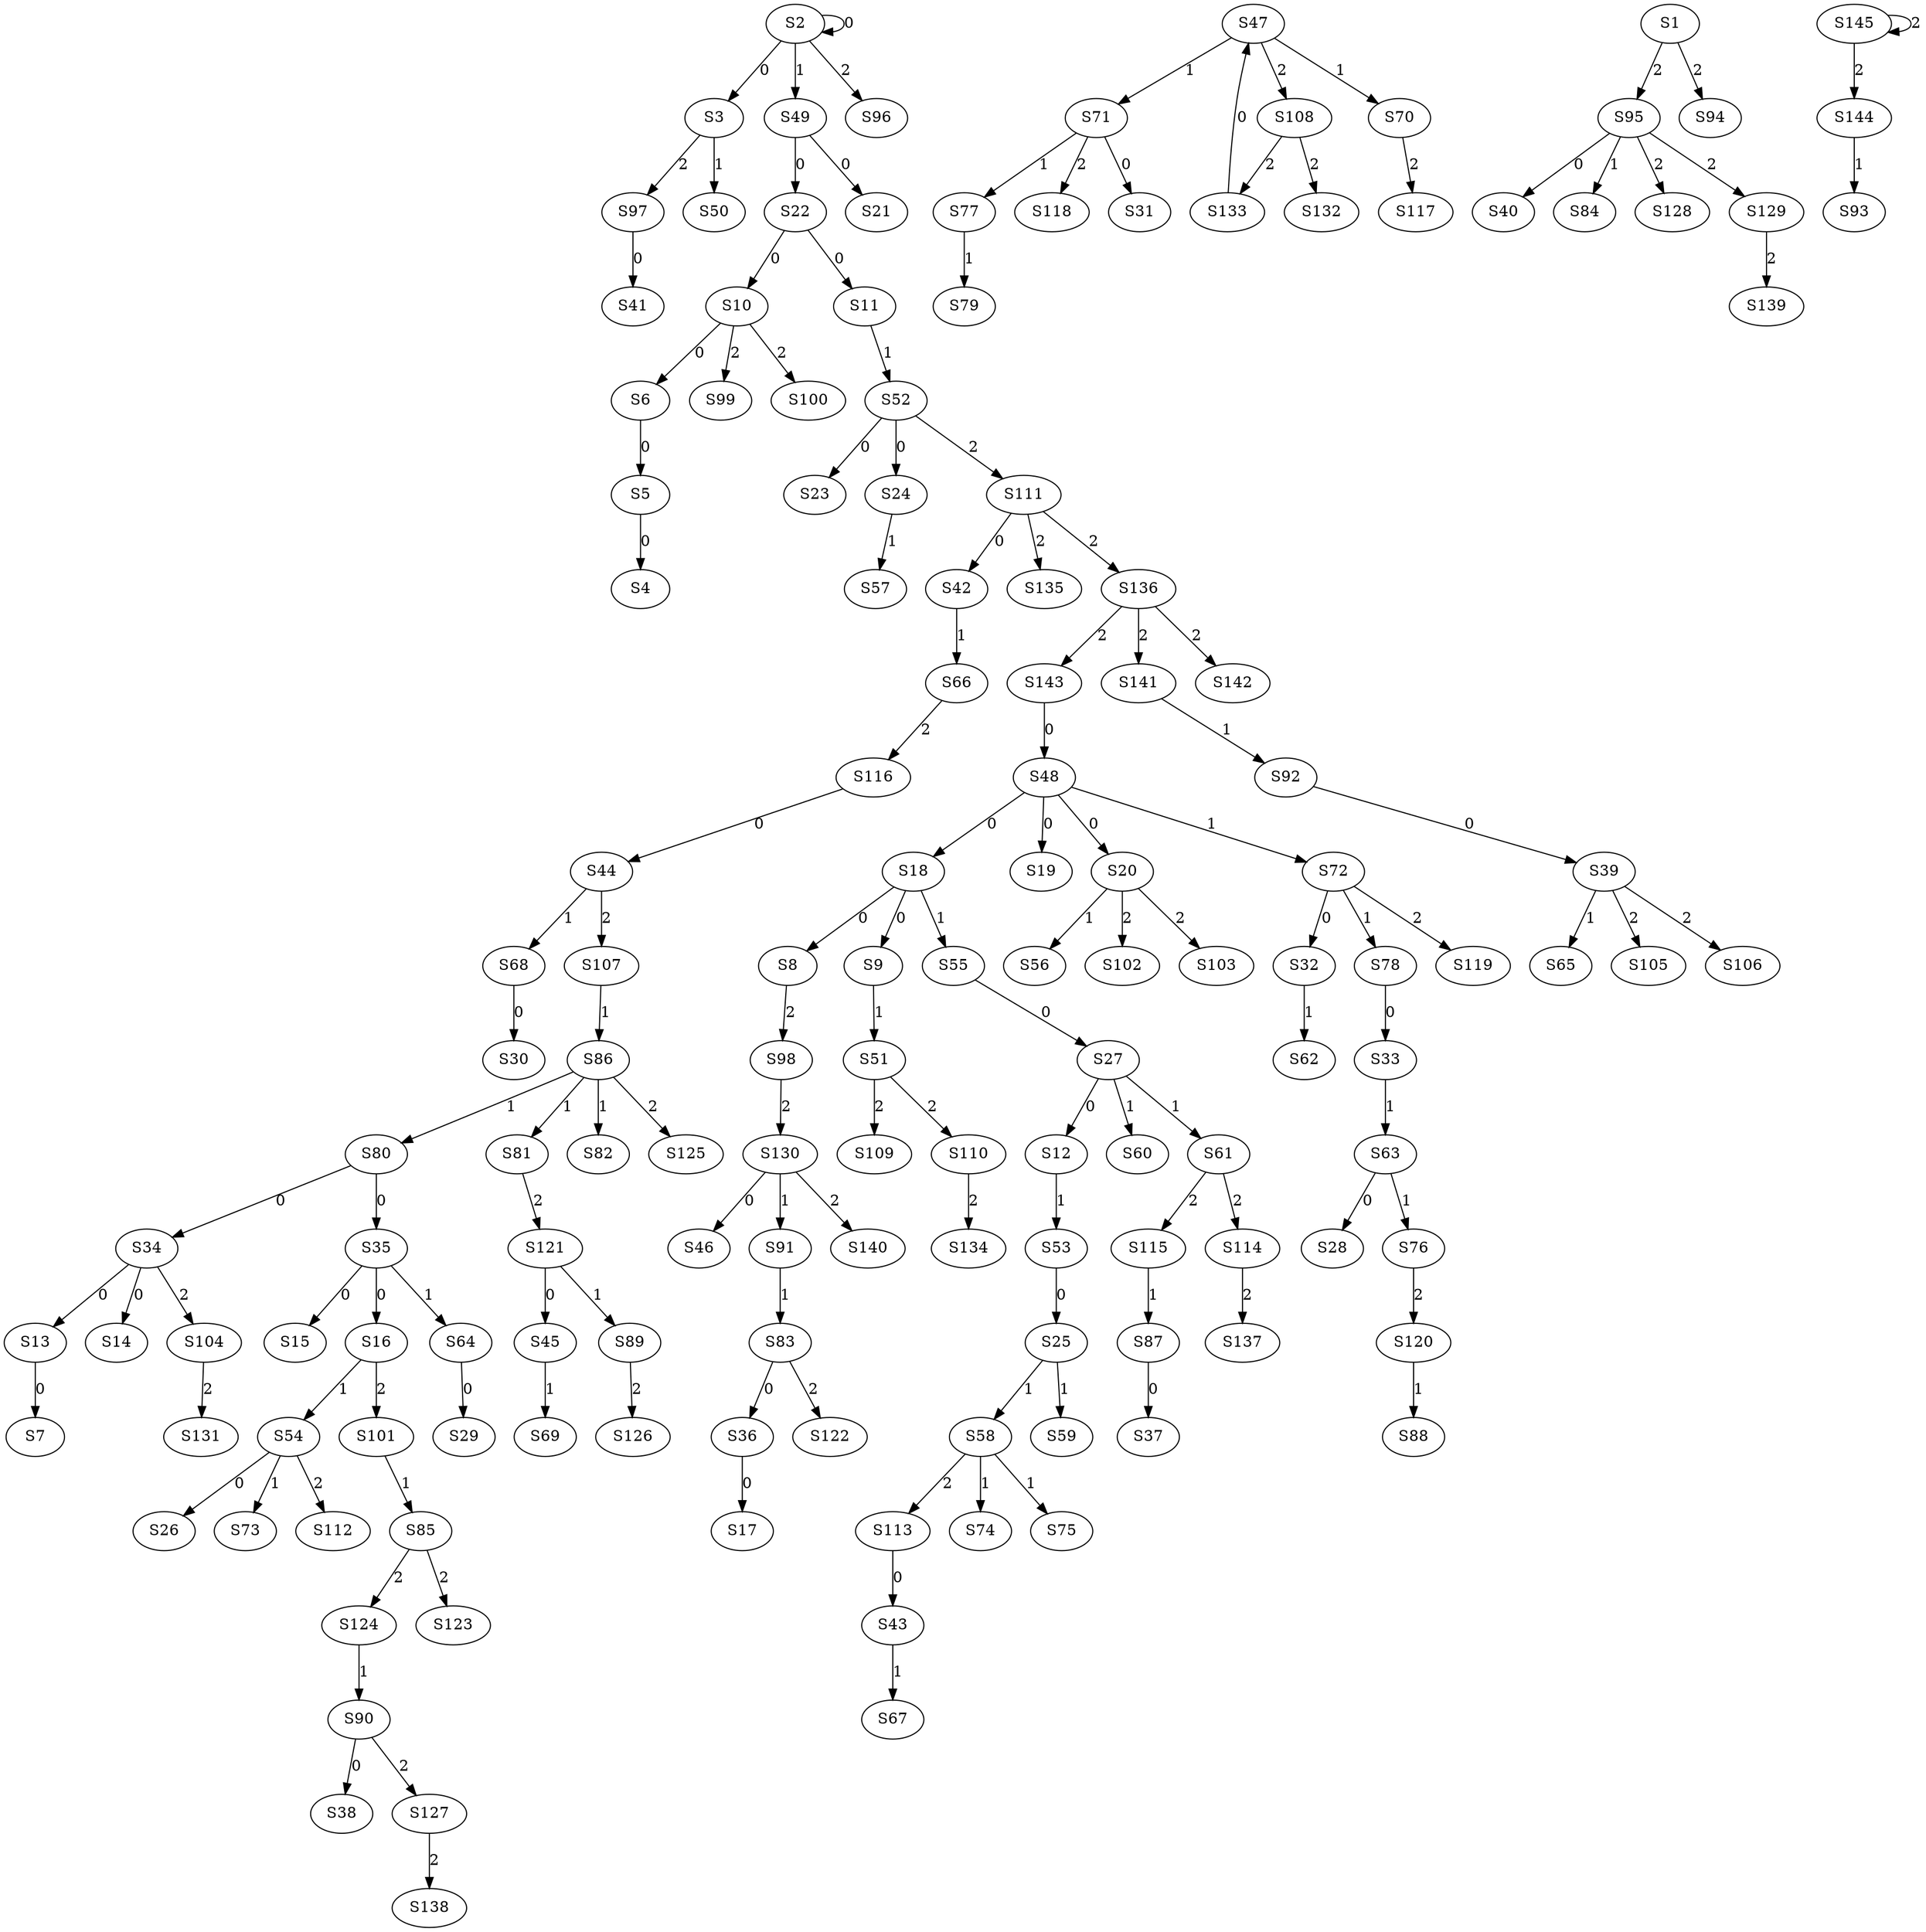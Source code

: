 strict digraph {
	S2 -> S2 [ label = 0 ];
	S2 -> S3 [ label = 0 ];
	S5 -> S4 [ label = 0 ];
	S6 -> S5 [ label = 0 ];
	S10 -> S6 [ label = 0 ];
	S13 -> S7 [ label = 0 ];
	S18 -> S8 [ label = 0 ];
	S18 -> S9 [ label = 0 ];
	S22 -> S10 [ label = 0 ];
	S22 -> S11 [ label = 0 ];
	S27 -> S12 [ label = 0 ];
	S34 -> S13 [ label = 0 ];
	S34 -> S14 [ label = 0 ];
	S35 -> S15 [ label = 0 ];
	S35 -> S16 [ label = 0 ];
	S36 -> S17 [ label = 0 ];
	S48 -> S18 [ label = 0 ];
	S48 -> S19 [ label = 0 ];
	S48 -> S20 [ label = 0 ];
	S49 -> S21 [ label = 0 ];
	S49 -> S22 [ label = 0 ];
	S52 -> S23 [ label = 0 ];
	S52 -> S24 [ label = 0 ];
	S53 -> S25 [ label = 0 ];
	S54 -> S26 [ label = 0 ];
	S55 -> S27 [ label = 0 ];
	S63 -> S28 [ label = 0 ];
	S64 -> S29 [ label = 0 ];
	S68 -> S30 [ label = 0 ];
	S71 -> S31 [ label = 0 ];
	S72 -> S32 [ label = 0 ];
	S78 -> S33 [ label = 0 ];
	S80 -> S34 [ label = 0 ];
	S80 -> S35 [ label = 0 ];
	S83 -> S36 [ label = 0 ];
	S87 -> S37 [ label = 0 ];
	S90 -> S38 [ label = 0 ];
	S92 -> S39 [ label = 0 ];
	S95 -> S40 [ label = 0 ];
	S97 -> S41 [ label = 0 ];
	S111 -> S42 [ label = 0 ];
	S113 -> S43 [ label = 0 ];
	S116 -> S44 [ label = 0 ];
	S121 -> S45 [ label = 0 ];
	S130 -> S46 [ label = 0 ];
	S133 -> S47 [ label = 0 ];
	S143 -> S48 [ label = 0 ];
	S2 -> S49 [ label = 1 ];
	S3 -> S50 [ label = 1 ];
	S9 -> S51 [ label = 1 ];
	S11 -> S52 [ label = 1 ];
	S12 -> S53 [ label = 1 ];
	S16 -> S54 [ label = 1 ];
	S18 -> S55 [ label = 1 ];
	S20 -> S56 [ label = 1 ];
	S24 -> S57 [ label = 1 ];
	S25 -> S58 [ label = 1 ];
	S25 -> S59 [ label = 1 ];
	S27 -> S60 [ label = 1 ];
	S27 -> S61 [ label = 1 ];
	S32 -> S62 [ label = 1 ];
	S33 -> S63 [ label = 1 ];
	S35 -> S64 [ label = 1 ];
	S39 -> S65 [ label = 1 ];
	S42 -> S66 [ label = 1 ];
	S43 -> S67 [ label = 1 ];
	S44 -> S68 [ label = 1 ];
	S45 -> S69 [ label = 1 ];
	S47 -> S70 [ label = 1 ];
	S47 -> S71 [ label = 1 ];
	S48 -> S72 [ label = 1 ];
	S54 -> S73 [ label = 1 ];
	S58 -> S74 [ label = 1 ];
	S58 -> S75 [ label = 1 ];
	S63 -> S76 [ label = 1 ];
	S71 -> S77 [ label = 1 ];
	S72 -> S78 [ label = 1 ];
	S77 -> S79 [ label = 1 ];
	S86 -> S80 [ label = 1 ];
	S86 -> S81 [ label = 1 ];
	S86 -> S82 [ label = 1 ];
	S91 -> S83 [ label = 1 ];
	S95 -> S84 [ label = 1 ];
	S101 -> S85 [ label = 1 ];
	S107 -> S86 [ label = 1 ];
	S115 -> S87 [ label = 1 ];
	S120 -> S88 [ label = 1 ];
	S121 -> S89 [ label = 1 ];
	S124 -> S90 [ label = 1 ];
	S130 -> S91 [ label = 1 ];
	S141 -> S92 [ label = 1 ];
	S144 -> S93 [ label = 1 ];
	S1 -> S94 [ label = 2 ];
	S1 -> S95 [ label = 2 ];
	S2 -> S96 [ label = 2 ];
	S3 -> S97 [ label = 2 ];
	S8 -> S98 [ label = 2 ];
	S10 -> S99 [ label = 2 ];
	S10 -> S100 [ label = 2 ];
	S16 -> S101 [ label = 2 ];
	S20 -> S102 [ label = 2 ];
	S20 -> S103 [ label = 2 ];
	S34 -> S104 [ label = 2 ];
	S39 -> S105 [ label = 2 ];
	S39 -> S106 [ label = 2 ];
	S44 -> S107 [ label = 2 ];
	S47 -> S108 [ label = 2 ];
	S51 -> S109 [ label = 2 ];
	S51 -> S110 [ label = 2 ];
	S52 -> S111 [ label = 2 ];
	S54 -> S112 [ label = 2 ];
	S58 -> S113 [ label = 2 ];
	S61 -> S114 [ label = 2 ];
	S61 -> S115 [ label = 2 ];
	S66 -> S116 [ label = 2 ];
	S70 -> S117 [ label = 2 ];
	S71 -> S118 [ label = 2 ];
	S72 -> S119 [ label = 2 ];
	S76 -> S120 [ label = 2 ];
	S81 -> S121 [ label = 2 ];
	S83 -> S122 [ label = 2 ];
	S85 -> S123 [ label = 2 ];
	S85 -> S124 [ label = 2 ];
	S86 -> S125 [ label = 2 ];
	S89 -> S126 [ label = 2 ];
	S90 -> S127 [ label = 2 ];
	S95 -> S128 [ label = 2 ];
	S95 -> S129 [ label = 2 ];
	S98 -> S130 [ label = 2 ];
	S104 -> S131 [ label = 2 ];
	S108 -> S132 [ label = 2 ];
	S108 -> S133 [ label = 2 ];
	S110 -> S134 [ label = 2 ];
	S111 -> S135 [ label = 2 ];
	S111 -> S136 [ label = 2 ];
	S114 -> S137 [ label = 2 ];
	S127 -> S138 [ label = 2 ];
	S129 -> S139 [ label = 2 ];
	S130 -> S140 [ label = 2 ];
	S136 -> S141 [ label = 2 ];
	S136 -> S142 [ label = 2 ];
	S136 -> S143 [ label = 2 ];
	S145 -> S144 [ label = 2 ];
	S145 -> S145 [ label = 2 ];
}